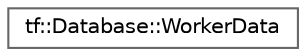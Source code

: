 digraph "类继承关系图"
{
 // LATEX_PDF_SIZE
  bgcolor="transparent";
  edge [fontname=Helvetica,fontsize=10,labelfontname=Helvetica,labelfontsize=10];
  node [fontname=Helvetica,fontsize=10,shape=box,height=0.2,width=0.4];
  rankdir="LR";
  Node0 [id="Node000000",label="tf::Database::WorkerData",height=0.2,width=0.4,color="grey40", fillcolor="white", style="filled",URL="$structtf_1_1_database_1_1_worker_data.html",tooltip=" "];
}

